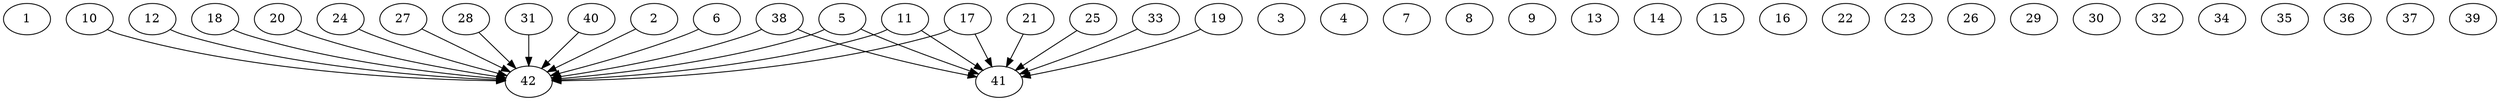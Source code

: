 // DAG (tier=3-complex, mode=data, n=42, ccr=0.511, fat=0.862, density=0.740, regular=0.241, jump=0.264, mindata=4194304, maxdata=33554432)
// DAG automatically generated by daggen at Sun Aug 24 16:33:35 2025
// /home/ermia/Project/Environments/daggen/bin/daggen --dot --ccr 0.511 --fat 0.862 --regular 0.241 --density 0.740 --jump 0.264 --mindata 4194304 --maxdata 33554432 -n 42 
digraph G {
  1 [size="23472330489246003200", alpha="0.19", expect_size="11736165244623001600"]
  2 [size="27736856154427929657344", alpha="0.19", expect_size="13868428077213964828672"]
  2 -> 42 [size ="7330407926202368"]
  3 [size="1228838822544932864000", alpha="0.19", expect_size="614419411272466432000"]
  4 [size="5272067088403240960", alpha="0.14", expect_size="2636033544201620480"]
  5 [size="1606191980061707008", alpha="0.13", expect_size="803095990030853504"]
  5 -> 41 [size ="2727278739980288"]
  5 -> 42 [size ="2727278739980288"]
  6 [size="20833251664978739200", alpha="0.01", expect_size="10416625832489369600"]
  6 -> 42 [size ="6785942329229312"]
  7 [size="21094564804464568434688", alpha="0.09", expect_size="10547282402232284217344"]
  8 [size="7970238582381327941632", alpha="0.09", expect_size="3985119291190663970816"]
  9 [size="930192044532532608", alpha="0.19", expect_size="465096022266266304"]
  10 [size="89918082055569152", alpha="0.12", expect_size="44959041027784576"]
  10 -> 42 [size ="1708196574003200"]
  11 [size="2976238362775111680", alpha="0.19", expect_size="1488119181387555840"]
  11 -> 41 [size ="1359398253363200"]
  11 -> 42 [size ="1359398253363200"]
  12 [size="551217101610315968", alpha="0.09", expect_size="275608550805157984"]
  12 -> 42 [size ="8804394464182272"]
  13 [size="623992689450714624", alpha="0.18", expect_size="311996344725357312"]
  14 [size="357836460359820608", alpha="0.12", expect_size="178918230179910304"]
  15 [size="11457340997528890", alpha="0.15", expect_size="5728670498764445"]
  16 [size="2188755360291859712", alpha="0.06", expect_size="1094377680145929856"]
  17 [size="231763734860281312", alpha="0.03", expect_size="115881867430140656"]
  17 -> 41 [size ="5972989677928448"]
  17 -> 42 [size ="5972989677928448"]
  18 [size="2977392619086755659776", alpha="0.13", expect_size="1488696309543377829888"]
  18 -> 42 [size ="1655696479223808"]
  19 [size="149512332472361824", alpha="0.17", expect_size="74756166236180912"]
  19 -> 41 [size ="6713130528800768"]
  20 [size="968268306153132672", alpha="0.06", expect_size="484134153076566336"]
  20 -> 42 [size ="958438066618368"]
  21 [size="235307473867989057536", alpha="0.17", expect_size="117653736933994528768"]
  21 -> 41 [size ="304916178403328"]
  22 [size="24333865015683752", alpha="0.11", expect_size="12166932507841876"]
  23 [size="38249275814673720", alpha="0.09", expect_size="19124637907336860"]
  24 [size="44156090194279296", alpha="0.02", expect_size="22078045097139648"]
  24 -> 42 [size ="1390542848000000"]
  25 [size="3609615791738721280", alpha="0.06", expect_size="1804807895869360640"]
  25 -> 41 [size ="8604973554204672"]
  26 [size="751101327509230190592", alpha="0.00", expect_size="375550663754615095296"]
  27 [size="34352497284530496", alpha="0.09", expect_size="17176248642265248"]
  27 -> 42 [size ="863704576950272"]
  28 [size="21914088789245163470848", alpha="0.18", expect_size="10957044394622581735424"]
  28 -> 42 [size ="6264776736899072"]
  29 [size="9641892660106969088", alpha="0.18", expect_size="4820946330053484544"]
  30 [size="153770709196148800", alpha="0.06", expect_size="76885354598074400"]
  31 [size="13724265645142634921984", alpha="0.20", expect_size="6862132822571317460992"]
  31 -> 42 [size ="4585810074533888"]
  32 [size="16692236530281680", alpha="0.02", expect_size="8346118265140840"]
  33 [size="72513955356108304", alpha="0.13", expect_size="36256977678054152"]
  33 -> 41 [size ="2862317066780672"]
  34 [size="1594286881938985984", alpha="0.10", expect_size="797143440969492992"]
  35 [size="305996039641780544", alpha="0.15", expect_size="152998019820890272"]
  36 [size="9670556682025984000", alpha="0.04", expect_size="4835278341012992000"]
  37 [size="8036612511590036537344", alpha="0.11", expect_size="4018306255795018268672"]
  38 [size="8162988930431375638528", alpha="0.04", expect_size="4081494465215687819264"]
  38 -> 41 [size ="3243317449981952"]
  38 -> 42 [size ="3243317449981952"]
  39 [size="43545181378757968", alpha="0.07", expect_size="21772590689378984"]
  40 [size="338362004004671680", alpha="0.12", expect_size="169181002002335840"]
  40 -> 42 [size ="325899845107712"]
  41 [size="203486840053245440", alpha="0.17", expect_size="101743420026622720"]
  42 [size="3101125998033424896", alpha="0.04", expect_size="1550562999016712448"]
}